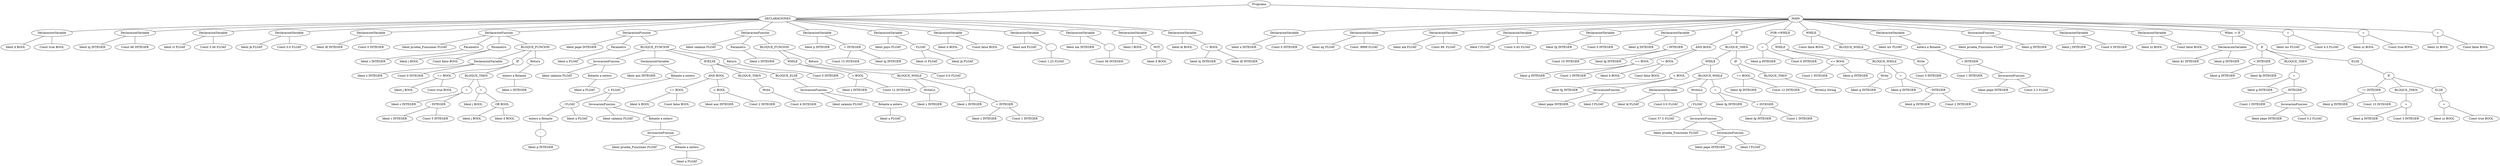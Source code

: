 graph G {272 [label="Programa"]
273 [label="DECLARACIONES"]
272 -- 273
274 [label="DeclaracionVariable"]
273 -- 274
275 [label="Ident d BOOL"]
274 -- 275
276 [label="Const true BOOL"]
274 -- 276
277 [label="DeclaracionVariable"]
273 -- 277
278 [label="Ident hj INTEGER"]
277 -- 278
279 [label="Const 66 INTEGER"]
277 -- 279
280 [label="DeclaracionVariable"]
273 -- 280
281 [label="Ident rt FLOAT"]
280 -- 281
282 [label="Const 5.56 FLOAT"]
280 -- 282
283 [label="DeclaracionVariable"]
273 -- 283
284 [label="Ident jk FLOAT"]
283 -- 284
285 [label="Const 0.0 FLOAT"]
283 -- 285
286 [label="DeclaracionVariable"]
273 -- 286
287 [label="Ident df INTEGER"]
286 -- 287
288 [label="Const 0 INTEGER"]
286 -- 288
289 [label="DeclaracionFuncion"]
273 -- 289
290 [label="Ident prueba_Funciones FLOAT"]
289 -- 290
291 [label="Parametro"]
289 -- 291
292 [label="Ident c INTEGER"]
291 -- 292
293 [label="Parametro"]
289 -- 293
294 [label="Ident j BOOL"]
293 -- 294
295 [label="Const false BOOL"]
293 -- 295
296 [label="BLOQUE_FUNCION"]
289 -- 296
297 [label="DeclaracionVariable"]
296 -- 297
298 [label="Ident x INTEGER"]
297 -- 298
299 [label="Const 0 INTEGER"]
297 -- 299
300 [label="IF"]
296 -- 300
301 [label="== BOOL"]
300 -- 301
302 [label="Ident j BOOL"]
301 -- 302
303 [label="Const true BOOL"]
301 -- 303
304 [label="BLOQUE_THEN"]
300 -- 304
305 [label="="]
304 -- 305
306 [label="Ident c INTEGER"]
305 -- 306
307 [label="- INTEGER"]
305 -- 307
308 [label="Ident c INTEGER"]
307 -- 308
309 [label="Const 5 INTEGER"]
307 -- 309
310 [label="="]
304 -- 310
311 [label="Ident j BOOL"]
310 -- 311
312 [label="OR BOOL"]
310 -- 312
313 [label="Ident j BOOL"]
312 -- 313
314 [label="Ident d BOOL"]
312 -- 314
315 [label="Return"]
296 -- 315
316 [label="entero a flotante"]
315 -- 316
317 [label="Ident c INTEGER"]
316 -- 317
318 [label="DeclaracionFuncion"]
273 -- 318
319 [label="Ident pepe INTEGER"]
318 -- 319
320 [label="Parametro"]
318 -- 320
321 [label="Ident a FLOAT"]
320 -- 321
322 [label="BLOQUE_FUNCION"]
318 -- 322
323 [label="InvocacionFuncion"]
322 -- 323
324 [label="Ident salamin FLOAT"]
323 -- 324
325 [label="flotante a entero"]
323 -- 325
326 [label="Ident a FLOAT"]
325 -- 326
327 [label="DeclaracionVariable"]
322 -- 327
328 [label="Ident aux INTEGER"]
327 -- 328
329 [label="flotante a entero"]
327 -- 329
330 [label="+ FLOAT"]
329 -- 330
331 [label="/ FLOAT"]
330 -- 331
332 [label="entero a flotante"]
331 -- 332
333 [label="-"]
332 -- 333
334 [label="Ident p INTEGER"]
333 -- 334
335 [label="Ident a FLOAT"]
331 -- 335
336 [label="InvocacionFuncion"]
330 -- 336
337 [label="Ident salamin FLOAT"]
336 -- 337
338 [label="flotante a entero"]
336 -- 338
339 [label="InvocacionFuncion"]
338 -- 339
340 [label="Ident prueba_Funciones FLOAT"]
339 -- 340
341 [label="flotante a entero"]
339 -- 341
342 [label="Ident a FLOAT"]
341 -- 342
343 [label="IF/ELSE"]
322 -- 343
344 [label="AND BOOL"]
343 -- 344
345 [label="== BOOL"]
344 -- 345
346 [label="Ident b BOOL"]
345 -- 346
347 [label="Const false BOOL"]
345 -- 347
348 [label="< BOOL"]
344 -- 348
349 [label="Ident aux INTEGER"]
348 -- 349
350 [label="Const 2 INTEGER"]
348 -- 350
351 [label="BLOQUE_THEN"]
343 -- 351
352 [label="Write"]
351 -- 352
353 [label="Const 4 INTEGER"]
352 -- 353
354 [label="BLOQUE_ELSE"]
343 -- 354
355 [label="InvocacionFuncion"]
354 -- 355
356 [label="Ident salamin FLOAT"]
355 -- 356
357 [label="flotante a entero"]
355 -- 357
358 [label="Ident a FLOAT"]
357 -- 358
359 [label="Return"]
322 -- 359
360 [label="Const 0 INTEGER"]
359 -- 360
361 [label="DeclaracionFuncion"]
273 -- 361
362 [label="Ident salamin FLOAT"]
361 -- 362
363 [label="Parametro"]
361 -- 363
364 [label="Ident z INTEGER"]
363 -- 364
365 [label="BLOQUE_FUNCION"]
361 -- 365
366 [label="WHILE"]
365 -- 366
367 [label="< BOOL"]
366 -- 367
368 [label="Ident z INTEGER"]
367 -- 368
369 [label="Const 12 INTEGER"]
367 -- 369
370 [label="BLOQUE_WHILE"]
366 -- 370
371 [label="WriteLn"]
370 -- 371
372 [label="Ident z INTEGER"]
371 -- 372
373 [label="="]
370 -- 373
374 [label="Ident z INTEGER"]
373 -- 374
375 [label="+ INTEGER"]
373 -- 375
376 [label="Ident z INTEGER"]
375 -- 376
377 [label="Const 1 INTEGER"]
375 -- 377
378 [label="Return"]
365 -- 378
379 [label="Const 0.0 FLOAT"]
378 -- 379
380 [label="DeclaracionVariable"]
273 -- 380
381 [label="Ident p INTEGER"]
380 -- 381
382 [label="+ INTEGER"]
380 -- 382
383 [label="Const 15 INTEGER"]
382 -- 383
384 [label="Ident hj INTEGER"]
382 -- 384
385 [label="DeclaracionVariable"]
273 -- 385
386 [label="Ident poyo FLOAT"]
385 -- 386
387 [label="- FLOAT"]
385 -- 387
388 [label="Ident rt FLOAT"]
387 -- 388
389 [label="Ident jk FLOAT"]
387 -- 389
390 [label="DeclaracionVariable"]
273 -- 390
391 [label="Ident b BOOL"]
390 -- 391
392 [label="Const false BOOL"]
390 -- 392
393 [label="DeclaracionVariable"]
273 -- 393
394 [label="Ident asd FLOAT"]
393 -- 394
395 [label="-"]
393 -- 395
396 [label="Const 1.23 FLOAT"]
395 -- 396
397 [label="DeclaracionVariable"]
273 -- 397
398 [label="Ident nm INTEGER"]
397 -- 398
399 [label="-"]
397 -- 399
400 [label="Const 56 INTEGER"]
399 -- 400
401 [label="DeclaracionVariable"]
273 -- 401
402 [label="Ident l BOOL"]
401 -- 402
403 [label="NOT"]
401 -- 403
404 [label="Ident d BOOL"]
403 -- 404
405 [label="DeclaracionVariable"]
273 -- 405
406 [label="Ident kl BOOL"]
405 -- 406
407 [label="!= BOOL"]
405 -- 407
408 [label="Ident hj INTEGER"]
407 -- 408
409 [label="Ident df INTEGER"]
407 -- 409
410 [label="MAIN"]
272 -- 410
411 [label="DeclaracionVariable"]
410 -- 411
412 [label="Ident x INTEGER"]
411 -- 412
413 [label="Const 0 INTEGER"]
411 -- 413
414 [label="DeclaracionVariable"]
410 -- 414
415 [label="Ident mj FLOAT"]
414 -- 415
416 [label="Const .9999 FLOAT"]
414 -- 416
417 [label="DeclaracionVariable"]
410 -- 417
418 [label="Ident mk FLOAT"]
417 -- 418
419 [label="Const 99. FLOAT"]
417 -- 419
420 [label="DeclaracionVariable"]
410 -- 420
421 [label="Ident f FLOAT"]
420 -- 421
422 [label="Const 0.45 FLOAT"]
420 -- 422
423 [label="DeclaracionVariable"]
410 -- 423
424 [label="Ident fg INTEGER"]
423 -- 424
425 [label="Const 0 INTEGER"]
423 -- 425
426 [label="DeclaracionVariable"]
410 -- 426
427 [label="Ident g INTEGER"]
426 -- 427
428 [label="/ INTEGER"]
426 -- 428
429 [label="Const 10 INTEGER"]
428 -- 429
430 [label="Ident fg INTEGER"]
428 -- 430
431 [label="IF"]
410 -- 431
432 [label="AND BOOL"]
431 -- 432
433 [label="== BOOL"]
432 -- 433
434 [label="Ident g INTEGER"]
433 -- 434
435 [label="Const 1 INTEGER"]
433 -- 435
436 [label="!= BOOL"]
432 -- 436
437 [label="Ident b BOOL"]
436 -- 437
438 [label="Const false BOOL"]
436 -- 438
439 [label="BLOQUE_THEN"]
431 -- 439
440 [label="WHILE"]
439 -- 440
441 [label="< BOOL"]
440 -- 441
442 [label="Ident fg INTEGER"]
441 -- 442
443 [label="InvocacionFuncion"]
441 -- 443
444 [label="Ident pepe INTEGER"]
443 -- 444
445 [label="Ident f FLOAT"]
443 -- 445
446 [label="BLOQUE_WHILE"]
440 -- 446
447 [label="DeclaracionVariable"]
446 -- 447
448 [label="Ident lk FLOAT"]
447 -- 448
449 [label="Const 0.0 FLOAT"]
447 -- 449
450 [label="WriteLn"]
446 -- 450
451 [label="/ FLOAT"]
450 -- 451
452 [label="Const 37.5 FLOAT"]
451 -- 452
453 [label="InvocacionFuncion"]
451 -- 453
454 [label="Ident prueba_Funciones FLOAT"]
453 -- 454
455 [label="InvocacionFuncion"]
453 -- 455
456 [label="Ident pepe INTEGER"]
455 -- 456
457 [label="Ident f FLOAT"]
455 -- 457
458 [label="="]
446 -- 458
459 [label="Ident fg INTEGER"]
458 -- 459
460 [label="+ INTEGER"]
458 -- 460
461 [label="Ident fg INTEGER"]
460 -- 461
462 [label="Const 1 INTEGER"]
460 -- 462
463 [label="IF"]
439 -- 463
464 [label="== BOOL"]
463 -- 464
465 [label="Ident fg INTEGER"]
464 -- 465
466 [label="Const 12 INTEGER"]
464 -- 466
467 [label="BLOQUE_THEN"]
463 -- 467
468 [label="WriteLn String"]
467 -- 468
469 [label="FOR->WHILE"]
410 -- 469
470 [label="="]
469 -- 470
471 [label="Ident g INTEGER"]
470 -- 471
472 [label="Const 6 INTEGER"]
470 -- 472
473 [label="WHILE"]
469 -- 473
474 [label="<= BOOL"]
473 -- 474
475 [label="Const 1 INTEGER"]
474 -- 475
476 [label="Ident g INTEGER"]
474 -- 476
477 [label="BLOQUE_WHILE"]
473 -- 477
478 [label="Write"]
477 -- 478
479 [label="Ident g INTEGER"]
478 -- 479
480 [label="="]
477 -- 480
481 [label="Ident g INTEGER"]
480 -- 481
482 [label="- INTEGER"]
480 -- 482
483 [label="Ident g INTEGER"]
482 -- 483
484 [label="Const 2 INTEGER"]
482 -- 484
485 [label="WHILE"]
410 -- 485
486 [label="Const false BOOL"]
485 -- 486
487 [label="BLOQUE_WHILE"]
485 -- 487
488 [label="Write"]
487 -- 488
489 [label="Const 5 INTEGER"]
488 -- 489
490 [label="DeclaracionVariable"]
410 -- 490
491 [label="Ident inv FLOAT"]
490 -- 491
492 [label="entero a flotante"]
490 -- 492
493 [label="+ INTEGER"]
492 -- 493
494 [label="Const 1 INTEGER"]
493 -- 494
495 [label="InvocacionFuncion"]
493 -- 495
496 [label="Ident pepe INTEGER"]
495 -- 496
497 [label="Const 2.3 FLOAT"]
495 -- 497
498 [label="InvocacionFuncion"]
410 -- 498
499 [label="Ident prueba_Funciones FLOAT"]
498 -- 499
500 [label="Ident g INTEGER"]
498 -- 500
501 [label="DeclaracionVariable"]
410 -- 501
502 [label="Ident j INTEGER"]
501 -- 502
503 [label="Const 0 INTEGER"]
501 -- 503
504 [label="DeclaracionVariable"]
410 -- 504
505 [label="Ident zz BOOL"]
504 -- 505
506 [label="Const false BOOL"]
504 -- 506
507 [label="When -> If"]
410 -- 507
508 [label="DeclaracionVariable"]
507 -- 508
509 [label="Ident $1 INTEGER"]
508 -- 509
510 [label="Ident g INTEGER"]
508 -- 510
511 [label="If"]
507 -- 511
512 [label="< INTEGER"]
511 -- 512
513 [label="Ident g INTEGER"]
512 -- 513
514 [label="Ident fg INTEGER"]
512 -- 514
515 [label="BLOQUE_THEN"]
511 -- 515
516 [label="="]
515 -- 516
517 [label="Ident g INTEGER"]
516 -- 517
518 [label="- INTEGER"]
516 -- 518
519 [label="Const 1 INTEGER"]
518 -- 519
520 [label="InvocacionFuncion"]
518 -- 520
521 [label="Ident pepe INTEGER"]
520 -- 521
522 [label="Const 5.2 FLOAT"]
520 -- 522
523 [label="ELSE"]
511 -- 523
524 [label="If"]
523 -- 524
525 [label="!= INTEGER"]
524 -- 525
526 [label="Ident g INTEGER"]
525 -- 526
527 [label="Const 15 INTEGER"]
525 -- 527
528 [label="BLOQUE_THEN"]
524 -- 528
529 [label="="]
528 -- 529
530 [label="Ident g INTEGER"]
529 -- 530
531 [label="Const 3 INTEGER"]
529 -- 531
532 [label="ELSE"]
524 -- 532
533 [label="="]
532 -- 533
534 [label="Ident zz BOOL"]
533 -- 534
535 [label="Const true BOOL"]
533 -- 535
536 [label="="]
410 -- 536
537 [label="Ident inv FLOAT"]
536 -- 537
538 [label="Const 4.5 FLOAT"]
536 -- 538
539 [label="="]
410 -- 539
540 [label="Ident zz BOOL"]
539 -- 540
541 [label="Const true BOOL"]
539 -- 541
542 [label="="]
410 -- 542
543 [label="Ident zz BOOL"]
542 -- 543
544 [label="Const false BOOL"]
542 -- 544
}
